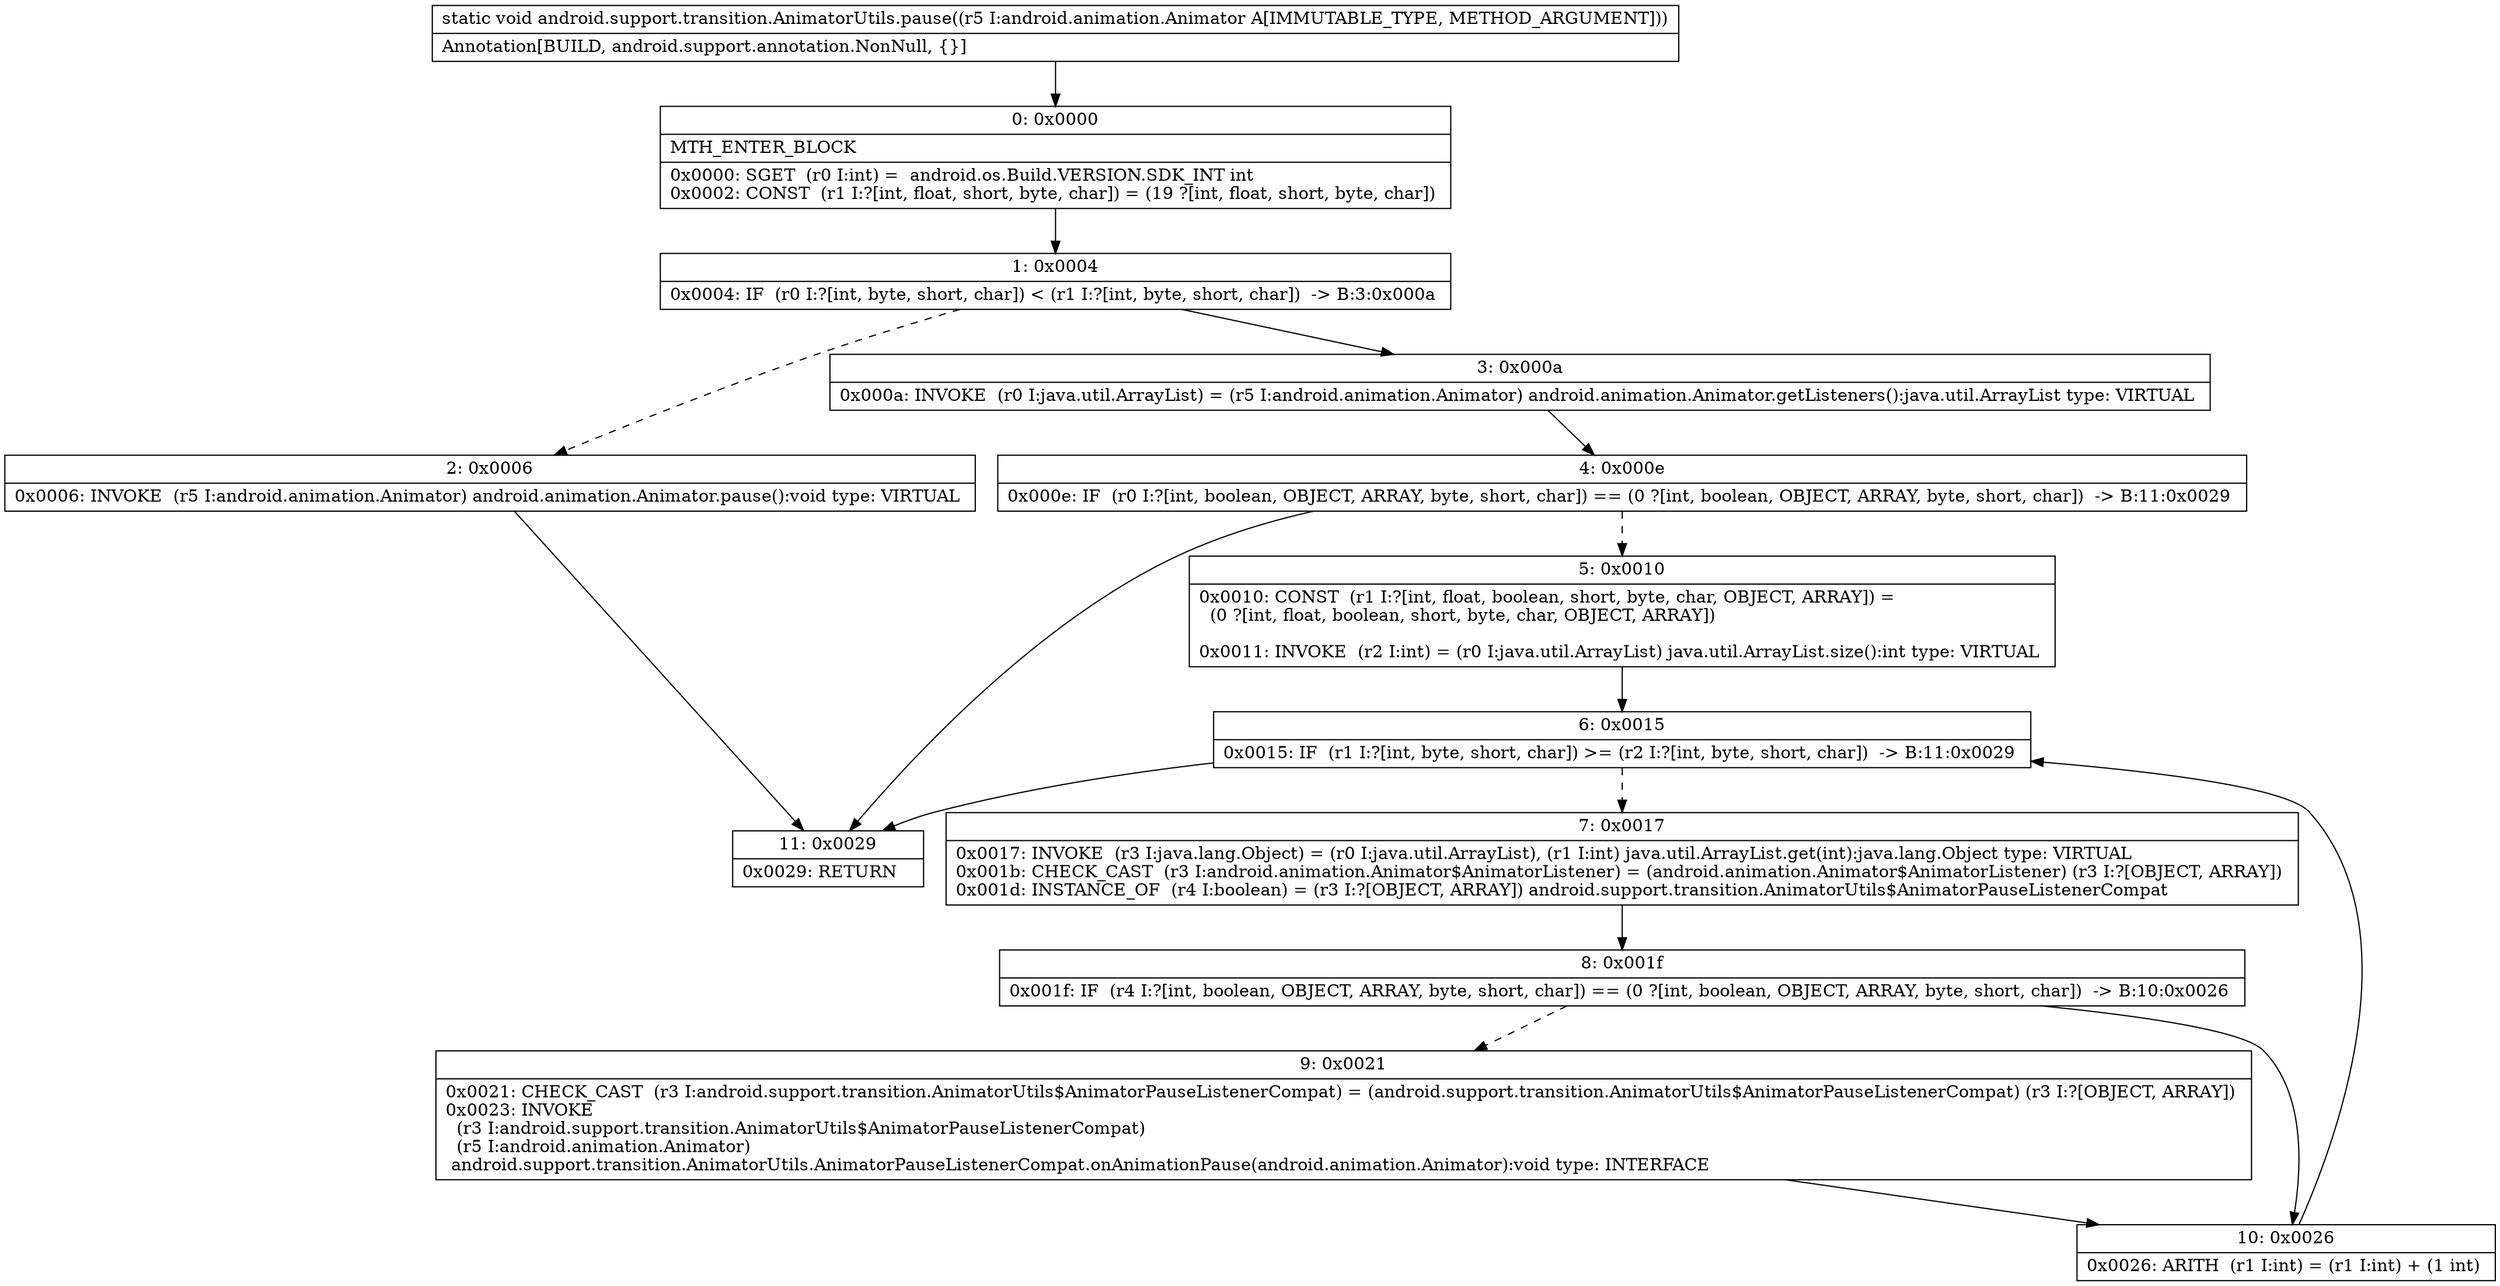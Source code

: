 digraph "CFG forandroid.support.transition.AnimatorUtils.pause(Landroid\/animation\/Animator;)V" {
Node_0 [shape=record,label="{0\:\ 0x0000|MTH_ENTER_BLOCK\l|0x0000: SGET  (r0 I:int) =  android.os.Build.VERSION.SDK_INT int \l0x0002: CONST  (r1 I:?[int, float, short, byte, char]) = (19 ?[int, float, short, byte, char]) \l}"];
Node_1 [shape=record,label="{1\:\ 0x0004|0x0004: IF  (r0 I:?[int, byte, short, char]) \< (r1 I:?[int, byte, short, char])  \-\> B:3:0x000a \l}"];
Node_2 [shape=record,label="{2\:\ 0x0006|0x0006: INVOKE  (r5 I:android.animation.Animator) android.animation.Animator.pause():void type: VIRTUAL \l}"];
Node_3 [shape=record,label="{3\:\ 0x000a|0x000a: INVOKE  (r0 I:java.util.ArrayList) = (r5 I:android.animation.Animator) android.animation.Animator.getListeners():java.util.ArrayList type: VIRTUAL \l}"];
Node_4 [shape=record,label="{4\:\ 0x000e|0x000e: IF  (r0 I:?[int, boolean, OBJECT, ARRAY, byte, short, char]) == (0 ?[int, boolean, OBJECT, ARRAY, byte, short, char])  \-\> B:11:0x0029 \l}"];
Node_5 [shape=record,label="{5\:\ 0x0010|0x0010: CONST  (r1 I:?[int, float, boolean, short, byte, char, OBJECT, ARRAY]) = \l  (0 ?[int, float, boolean, short, byte, char, OBJECT, ARRAY])\l \l0x0011: INVOKE  (r2 I:int) = (r0 I:java.util.ArrayList) java.util.ArrayList.size():int type: VIRTUAL \l}"];
Node_6 [shape=record,label="{6\:\ 0x0015|0x0015: IF  (r1 I:?[int, byte, short, char]) \>= (r2 I:?[int, byte, short, char])  \-\> B:11:0x0029 \l}"];
Node_7 [shape=record,label="{7\:\ 0x0017|0x0017: INVOKE  (r3 I:java.lang.Object) = (r0 I:java.util.ArrayList), (r1 I:int) java.util.ArrayList.get(int):java.lang.Object type: VIRTUAL \l0x001b: CHECK_CAST  (r3 I:android.animation.Animator$AnimatorListener) = (android.animation.Animator$AnimatorListener) (r3 I:?[OBJECT, ARRAY]) \l0x001d: INSTANCE_OF  (r4 I:boolean) = (r3 I:?[OBJECT, ARRAY]) android.support.transition.AnimatorUtils$AnimatorPauseListenerCompat \l}"];
Node_8 [shape=record,label="{8\:\ 0x001f|0x001f: IF  (r4 I:?[int, boolean, OBJECT, ARRAY, byte, short, char]) == (0 ?[int, boolean, OBJECT, ARRAY, byte, short, char])  \-\> B:10:0x0026 \l}"];
Node_9 [shape=record,label="{9\:\ 0x0021|0x0021: CHECK_CAST  (r3 I:android.support.transition.AnimatorUtils$AnimatorPauseListenerCompat) = (android.support.transition.AnimatorUtils$AnimatorPauseListenerCompat) (r3 I:?[OBJECT, ARRAY]) \l0x0023: INVOKE  \l  (r3 I:android.support.transition.AnimatorUtils$AnimatorPauseListenerCompat)\l  (r5 I:android.animation.Animator)\l android.support.transition.AnimatorUtils.AnimatorPauseListenerCompat.onAnimationPause(android.animation.Animator):void type: INTERFACE \l}"];
Node_10 [shape=record,label="{10\:\ 0x0026|0x0026: ARITH  (r1 I:int) = (r1 I:int) + (1 int) \l}"];
Node_11 [shape=record,label="{11\:\ 0x0029|0x0029: RETURN   \l}"];
MethodNode[shape=record,label="{static void android.support.transition.AnimatorUtils.pause((r5 I:android.animation.Animator A[IMMUTABLE_TYPE, METHOD_ARGUMENT]))  | Annotation[BUILD, android.support.annotation.NonNull, \{\}]\l}"];
MethodNode -> Node_0;
Node_0 -> Node_1;
Node_1 -> Node_2[style=dashed];
Node_1 -> Node_3;
Node_2 -> Node_11;
Node_3 -> Node_4;
Node_4 -> Node_5[style=dashed];
Node_4 -> Node_11;
Node_5 -> Node_6;
Node_6 -> Node_7[style=dashed];
Node_6 -> Node_11;
Node_7 -> Node_8;
Node_8 -> Node_9[style=dashed];
Node_8 -> Node_10;
Node_9 -> Node_10;
Node_10 -> Node_6;
}

